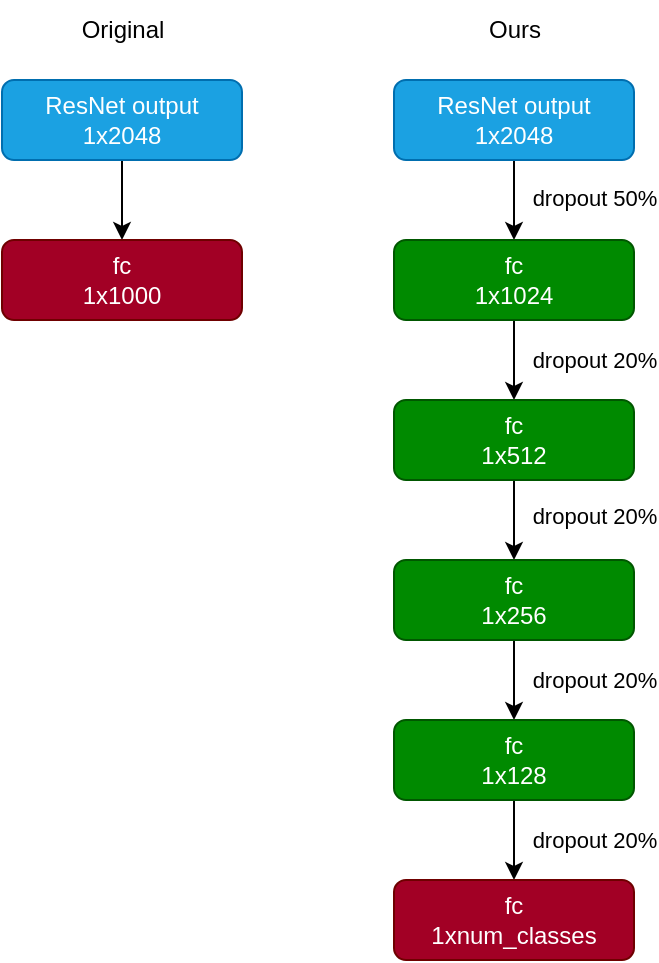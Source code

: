 <mxfile version="27.1.6">
  <diagram name="Page-1" id="ljue0wGgbwRRnVwrXdln">
    <mxGraphModel dx="1678" dy="900" grid="1" gridSize="10" guides="1" tooltips="1" connect="1" arrows="1" fold="1" page="1" pageScale="1" pageWidth="827" pageHeight="1169" math="0" shadow="0">
      <root>
        <mxCell id="0" />
        <mxCell id="1" parent="0" />
        <mxCell id="gp8xLzvwy46ko2uWhPzu-49" style="edgeStyle=orthogonalEdgeStyle;rounded=0;orthogonalLoop=1;jettySize=auto;html=1;" parent="1" source="gp8xLzvwy46ko2uWhPzu-43" target="gp8xLzvwy46ko2uWhPzu-44" edge="1">
          <mxGeometry relative="1" as="geometry" />
        </mxCell>
        <mxCell id="gp8xLzvwy46ko2uWhPzu-54" value="dropout 50%" style="edgeLabel;html=1;align=center;verticalAlign=middle;resizable=0;points=[];" parent="gp8xLzvwy46ko2uWhPzu-49" vertex="1" connectable="0">
          <mxGeometry x="-0.583" relative="1" as="geometry">
            <mxPoint x="40" y="10" as="offset" />
          </mxGeometry>
        </mxCell>
        <mxCell id="gp8xLzvwy46ko2uWhPzu-43" value="ResNet output&lt;div&gt;1x2048&lt;/div&gt;" style="rounded=1;whiteSpace=wrap;html=1;fillColor=#1ba1e2;fontColor=#ffffff;strokeColor=#006EAF;" parent="1" vertex="1">
          <mxGeometry x="490" y="390" width="120" height="40" as="geometry" />
        </mxCell>
        <mxCell id="gp8xLzvwy46ko2uWhPzu-50" style="edgeStyle=orthogonalEdgeStyle;rounded=0;orthogonalLoop=1;jettySize=auto;html=1;" parent="1" source="gp8xLzvwy46ko2uWhPzu-44" target="gp8xLzvwy46ko2uWhPzu-45" edge="1">
          <mxGeometry relative="1" as="geometry" />
        </mxCell>
        <mxCell id="gp8xLzvwy46ko2uWhPzu-55" value="dropout 20%" style="edgeLabel;html=1;align=center;verticalAlign=middle;resizable=0;points=[];" parent="gp8xLzvwy46ko2uWhPzu-50" vertex="1" connectable="0">
          <mxGeometry x="-0.64" relative="1" as="geometry">
            <mxPoint x="40" y="13" as="offset" />
          </mxGeometry>
        </mxCell>
        <mxCell id="gp8xLzvwy46ko2uWhPzu-44" value="fc&lt;div&gt;1x1024&lt;/div&gt;" style="rounded=1;whiteSpace=wrap;html=1;fillColor=#008a00;fontColor=#ffffff;strokeColor=#005700;" parent="1" vertex="1">
          <mxGeometry x="490" y="470" width="120" height="40" as="geometry" />
        </mxCell>
        <mxCell id="gp8xLzvwy46ko2uWhPzu-51" style="edgeStyle=orthogonalEdgeStyle;rounded=0;orthogonalLoop=1;jettySize=auto;html=1;" parent="1" source="gp8xLzvwy46ko2uWhPzu-45" target="gp8xLzvwy46ko2uWhPzu-46" edge="1">
          <mxGeometry relative="1" as="geometry" />
        </mxCell>
        <mxCell id="gp8xLzvwy46ko2uWhPzu-56" value="dropout 20%" style="edgeLabel;html=1;align=center;verticalAlign=middle;resizable=0;points=[];" parent="gp8xLzvwy46ko2uWhPzu-51" vertex="1" connectable="0">
          <mxGeometry x="0.094" y="-1" relative="1" as="geometry">
            <mxPoint x="41" y="-4" as="offset" />
          </mxGeometry>
        </mxCell>
        <mxCell id="gp8xLzvwy46ko2uWhPzu-45" value="fc&lt;div&gt;1x512&lt;/div&gt;" style="rounded=1;whiteSpace=wrap;html=1;fillColor=#008a00;fontColor=#ffffff;strokeColor=#005700;" parent="1" vertex="1">
          <mxGeometry x="490" y="550" width="120" height="40" as="geometry" />
        </mxCell>
        <mxCell id="gp8xLzvwy46ko2uWhPzu-52" style="edgeStyle=orthogonalEdgeStyle;rounded=0;orthogonalLoop=1;jettySize=auto;html=1;" parent="1" source="gp8xLzvwy46ko2uWhPzu-46" target="gp8xLzvwy46ko2uWhPzu-47" edge="1">
          <mxGeometry relative="1" as="geometry" />
        </mxCell>
        <mxCell id="gp8xLzvwy46ko2uWhPzu-57" value="dropout 20%" style="edgeLabel;html=1;align=center;verticalAlign=middle;resizable=0;points=[];" parent="gp8xLzvwy46ko2uWhPzu-52" vertex="1" connectable="0">
          <mxGeometry x="0.274" y="1" relative="1" as="geometry">
            <mxPoint x="39" y="-6" as="offset" />
          </mxGeometry>
        </mxCell>
        <mxCell id="gp8xLzvwy46ko2uWhPzu-46" value="fc&lt;div&gt;1x256&lt;/div&gt;" style="rounded=1;whiteSpace=wrap;html=1;fillColor=#008a00;fontColor=#ffffff;strokeColor=#005700;" parent="1" vertex="1">
          <mxGeometry x="490" y="630" width="120" height="40" as="geometry" />
        </mxCell>
        <mxCell id="gp8xLzvwy46ko2uWhPzu-53" style="edgeStyle=orthogonalEdgeStyle;rounded=0;orthogonalLoop=1;jettySize=auto;html=1;" parent="1" source="gp8xLzvwy46ko2uWhPzu-47" target="gp8xLzvwy46ko2uWhPzu-48" edge="1">
          <mxGeometry relative="1" as="geometry" />
        </mxCell>
        <mxCell id="gp8xLzvwy46ko2uWhPzu-58" value="dropout 20%" style="edgeLabel;html=1;align=center;verticalAlign=middle;resizable=0;points=[];" parent="gp8xLzvwy46ko2uWhPzu-53" vertex="1" connectable="0">
          <mxGeometry x="-0.651" relative="1" as="geometry">
            <mxPoint x="40" y="13" as="offset" />
          </mxGeometry>
        </mxCell>
        <mxCell id="gp8xLzvwy46ko2uWhPzu-47" value="fc&lt;div&gt;1x128&lt;/div&gt;" style="rounded=1;whiteSpace=wrap;html=1;fillColor=#008a00;fontColor=#ffffff;strokeColor=#005700;" parent="1" vertex="1">
          <mxGeometry x="490" y="710" width="120" height="40" as="geometry" />
        </mxCell>
        <mxCell id="gp8xLzvwy46ko2uWhPzu-48" value="fc&lt;div&gt;1xnum_classes&lt;/div&gt;" style="rounded=1;whiteSpace=wrap;html=1;fillColor=#a20025;fontColor=#ffffff;strokeColor=#6F0000;" parent="1" vertex="1">
          <mxGeometry x="490" y="790" width="120" height="40" as="geometry" />
        </mxCell>
        <mxCell id="gp8xLzvwy46ko2uWhPzu-61" style="edgeStyle=orthogonalEdgeStyle;rounded=0;orthogonalLoop=1;jettySize=auto;html=1;" parent="1" source="gp8xLzvwy46ko2uWhPzu-59" target="gp8xLzvwy46ko2uWhPzu-60" edge="1">
          <mxGeometry relative="1" as="geometry" />
        </mxCell>
        <mxCell id="gp8xLzvwy46ko2uWhPzu-59" value="ResNet output&lt;div&gt;1x2048&lt;/div&gt;" style="rounded=1;whiteSpace=wrap;html=1;fillColor=#1ba1e2;fontColor=#ffffff;strokeColor=#006EAF;" parent="1" vertex="1">
          <mxGeometry x="294" y="390" width="120" height="40" as="geometry" />
        </mxCell>
        <mxCell id="gp8xLzvwy46ko2uWhPzu-60" value="fc&lt;div&gt;1x1000&lt;/div&gt;" style="rounded=1;whiteSpace=wrap;html=1;fillColor=#a20025;fontColor=#ffffff;strokeColor=#6F0000;" parent="1" vertex="1">
          <mxGeometry x="294" y="470" width="120" height="40" as="geometry" />
        </mxCell>
        <mxCell id="gp8xLzvwy46ko2uWhPzu-63" value="Original" style="text;html=1;align=center;verticalAlign=middle;resizable=0;points=[];autosize=1;strokeColor=none;fillColor=none;" parent="1" vertex="1">
          <mxGeometry x="319" y="350" width="70" height="30" as="geometry" />
        </mxCell>
        <mxCell id="gp8xLzvwy46ko2uWhPzu-64" value="Ours" style="text;html=1;align=center;verticalAlign=middle;resizable=0;points=[];autosize=1;strokeColor=none;fillColor=none;" parent="1" vertex="1">
          <mxGeometry x="525" y="350" width="50" height="30" as="geometry" />
        </mxCell>
      </root>
    </mxGraphModel>
  </diagram>
</mxfile>
